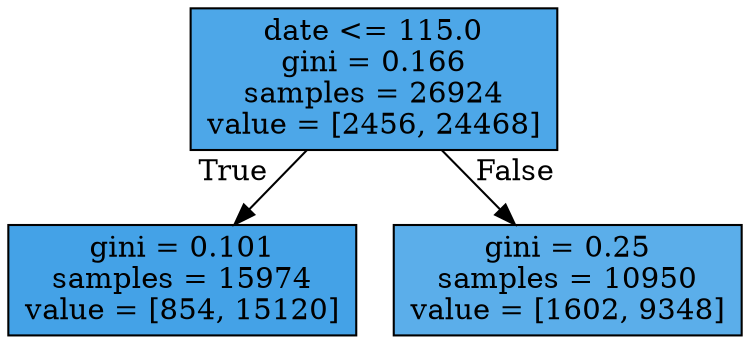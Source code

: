 digraph Tree {
node [shape=box, style="filled", color="black"] ;
0 [label="date <= 115.0\ngini = 0.166\nsamples = 26924\nvalue = [2456, 24468]", fillcolor="#399de5e5"] ;
1 [label="gini = 0.101\nsamples = 15974\nvalue = [854, 15120]", fillcolor="#399de5f1"] ;
0 -> 1 [labeldistance=2.5, labelangle=45, headlabel="True"] ;
2 [label="gini = 0.25\nsamples = 10950\nvalue = [1602, 9348]", fillcolor="#399de5d3"] ;
0 -> 2 [labeldistance=2.5, labelangle=-45, headlabel="False"] ;
}